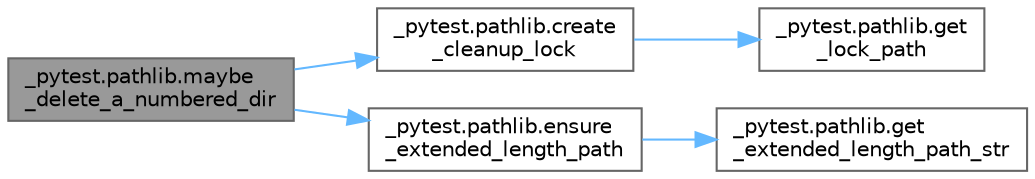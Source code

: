 digraph "_pytest.pathlib.maybe_delete_a_numbered_dir"
{
 // LATEX_PDF_SIZE
  bgcolor="transparent";
  edge [fontname=Helvetica,fontsize=10,labelfontname=Helvetica,labelfontsize=10];
  node [fontname=Helvetica,fontsize=10,shape=box,height=0.2,width=0.4];
  rankdir="LR";
  Node1 [id="Node000001",label="_pytest.pathlib.maybe\l_delete_a_numbered_dir",height=0.2,width=0.4,color="gray40", fillcolor="grey60", style="filled", fontcolor="black",tooltip=" "];
  Node1 -> Node2 [id="edge1_Node000001_Node000002",color="steelblue1",style="solid",tooltip=" "];
  Node2 [id="Node000002",label="_pytest.pathlib.create\l_cleanup_lock",height=0.2,width=0.4,color="grey40", fillcolor="white", style="filled",URL="$namespace__pytest_1_1pathlib.html#a2fae1b99c0fbb9d314aceb95e668a401",tooltip=" "];
  Node2 -> Node3 [id="edge2_Node000002_Node000003",color="steelblue1",style="solid",tooltip=" "];
  Node3 [id="Node000003",label="_pytest.pathlib.get\l_lock_path",height=0.2,width=0.4,color="grey40", fillcolor="white", style="filled",URL="$namespace__pytest_1_1pathlib.html#a71cc9f2b91e8d7c2f31e80cc596fc1ad",tooltip=" "];
  Node1 -> Node4 [id="edge3_Node000001_Node000004",color="steelblue1",style="solid",tooltip=" "];
  Node4 [id="Node000004",label="_pytest.pathlib.ensure\l_extended_length_path",height=0.2,width=0.4,color="grey40", fillcolor="white", style="filled",URL="$namespace__pytest_1_1pathlib.html#a6b8b0325e6efac0c038f9a724ab8a2bf",tooltip=" "];
  Node4 -> Node5 [id="edge4_Node000004_Node000005",color="steelblue1",style="solid",tooltip=" "];
  Node5 [id="Node000005",label="_pytest.pathlib.get\l_extended_length_path_str",height=0.2,width=0.4,color="grey40", fillcolor="white", style="filled",URL="$namespace__pytest_1_1pathlib.html#ae544da450e5c7c6870a70be7cabc75d8",tooltip=" "];
}
